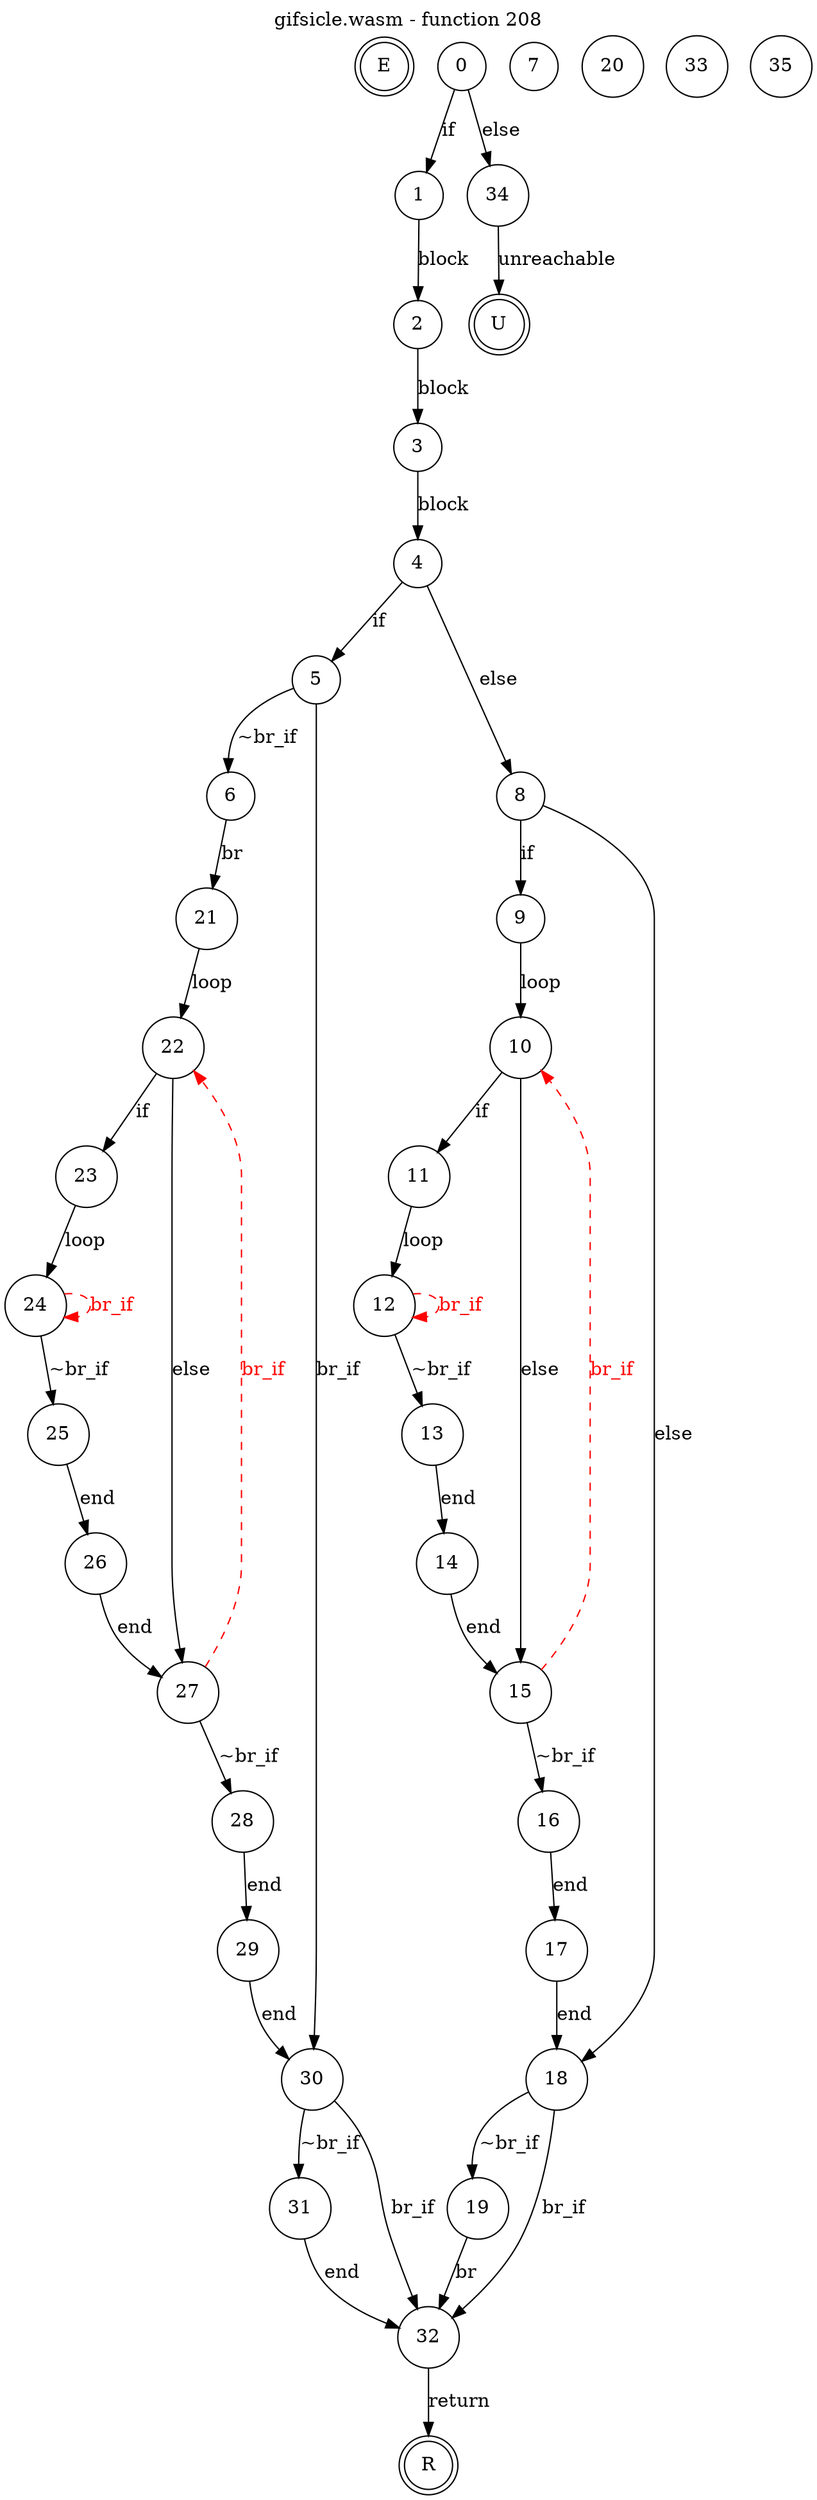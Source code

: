 digraph finite_state_machine {
    label = "gifsicle.wasm - function 208"
    labelloc =  t
    labelfontsize = 16
    labelfontcolor = black
    labelfontname = "Helvetica"
    node [shape = doublecircle]; E U R ;
node [shape=circle, fontcolor=black, style="", label="0"]0
node [shape=circle, fontcolor=black, style="", label="1"]1
node [shape=circle, fontcolor=black, style="", label="2"]2
node [shape=circle, fontcolor=black, style="", label="3"]3
node [shape=circle, fontcolor=black, style="", label="4"]4
node [shape=circle, fontcolor=black, style="", label="5"]5
node [shape=circle, fontcolor=black, style="", label="6"]6
node [shape=circle, fontcolor=black, style="", label="7"]7
node [shape=circle, fontcolor=black, style="", label="8"]8
node [shape=circle, fontcolor=black, style="", label="9"]9
node [shape=circle, fontcolor=black, style="", label="10"]10
node [shape=circle, fontcolor=black, style="", label="11"]11
node [shape=circle, fontcolor=black, style="", label="12"]12
node [shape=circle, fontcolor=black, style="", label="13"]13
node [shape=circle, fontcolor=black, style="", label="14"]14
node [shape=circle, fontcolor=black, style="", label="15"]15
node [shape=circle, fontcolor=black, style="", label="16"]16
node [shape=circle, fontcolor=black, style="", label="17"]17
node [shape=circle, fontcolor=black, style="", label="18"]18
node [shape=circle, fontcolor=black, style="", label="19"]19
node [shape=circle, fontcolor=black, style="", label="20"]20
node [shape=circle, fontcolor=black, style="", label="21"]21
node [shape=circle, fontcolor=black, style="", label="22"]22
node [shape=circle, fontcolor=black, style="", label="23"]23
node [shape=circle, fontcolor=black, style="", label="24"]24
node [shape=circle, fontcolor=black, style="", label="25"]25
node [shape=circle, fontcolor=black, style="", label="26"]26
node [shape=circle, fontcolor=black, style="", label="27"]27
node [shape=circle, fontcolor=black, style="", label="28"]28
node [shape=circle, fontcolor=black, style="", label="29"]29
node [shape=circle, fontcolor=black, style="", label="30"]30
node [shape=circle, fontcolor=black, style="", label="31"]31
node [shape=circle, fontcolor=black, style="", label="32"]32
node [shape=circle, fontcolor=black, style="", label="33"]33
node [shape=circle, fontcolor=black, style="", label="34"]34
node [shape=circle, fontcolor=black, style="", label="35"]35
node [shape=circle, fontcolor=black, style="", label="E"]E
node [shape=circle, fontcolor=black, style="", label="R"]R
node [shape=circle, fontcolor=black, style="", label="U"]U
    0 -> 1[label="if"];
    0 -> 34[label="else"];
    1 -> 2[label="block"];
    2 -> 3[label="block"];
    3 -> 4[label="block"];
    4 -> 5[label="if"];
    4 -> 8[label="else"];
    5 -> 6[label="~br_if"];
    5 -> 30[label="br_if"];
    6 -> 21[label="br"];
    8 -> 9[label="if"];
    8 -> 18[label="else"];
    9 -> 10[label="loop"];
    10 -> 11[label="if"];
    10 -> 15[label="else"];
    11 -> 12[label="loop"];
    12 -> 13[label="~br_if"];
    12 -> 12[style="dashed" color="red" fontcolor="red" label="br_if"];
    13 -> 14[label="end"];
    14 -> 15[label="end"];
    15 -> 16[label="~br_if"];
    15 -> 10[style="dashed" color="red" fontcolor="red" label="br_if"];
    16 -> 17[label="end"];
    17 -> 18[label="end"];
    18 -> 19[label="~br_if"];
    18 -> 32[label="br_if"];
    19 -> 32[label="br"];
    21 -> 22[label="loop"];
    22 -> 23[label="if"];
    22 -> 27[label="else"];
    23 -> 24[label="loop"];
    24 -> 25[label="~br_if"];
    24 -> 24[style="dashed" color="red" fontcolor="red" label="br_if"];
    25 -> 26[label="end"];
    26 -> 27[label="end"];
    27 -> 28[label="~br_if"];
    27 -> 22[style="dashed" color="red" fontcolor="red" label="br_if"];
    28 -> 29[label="end"];
    29 -> 30[label="end"];
    30 -> 31[label="~br_if"];
    30 -> 32[label="br_if"];
    31 -> 32[label="end"];
    32 -> R[label="return"];
    34 -> U[label="unreachable"];
}
